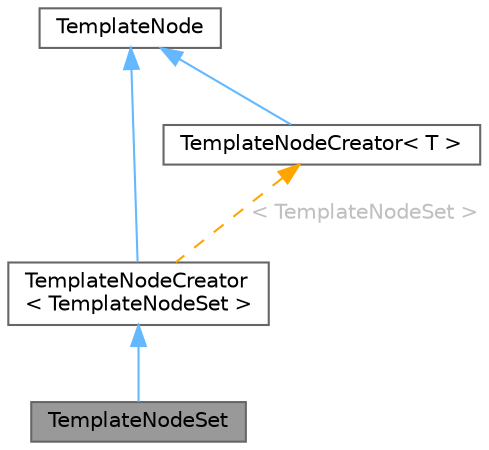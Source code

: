 digraph "TemplateNodeSet"
{
 // INTERACTIVE_SVG=YES
 // LATEX_PDF_SIZE
  bgcolor="transparent";
  edge [fontname=Helvetica,fontsize=10,labelfontname=Helvetica,labelfontsize=10];
  node [fontname=Helvetica,fontsize=10,shape=box,height=0.2,width=0.4];
  Node1 [id="Node000001",label="TemplateNodeSet",height=0.2,width=0.4,color="gray40", fillcolor="grey60", style="filled", fontcolor="black",tooltip="Class representing an 'set' tag in a template."];
  Node2 -> Node1 [id="edge1_Node000001_Node000002",dir="back",color="steelblue1",style="solid"];
  Node2 [id="Node000002",label="TemplateNodeCreator\l\< TemplateNodeSet \>",height=0.2,width=0.4,color="gray40", fillcolor="white", style="filled",URL="$d8/d78/class_template_node_creator.html",tooltip=" "];
  Node3 -> Node2 [id="edge2_Node000002_Node000003",dir="back",color="steelblue1",style="solid"];
  Node3 [id="Node000003",label="TemplateNode",height=0.2,width=0.4,color="gray40", fillcolor="white", style="filled",URL="$d6/d53/class_template_node.html",tooltip="Base class of all nodes in a template's AST."];
  Node4 -> Node2 [id="edge3_Node000002_Node000004",dir="back",color="orange",style="dashed",label=" \< TemplateNodeSet \>",fontcolor="grey" ];
  Node4 [id="Node000004",label="TemplateNodeCreator\< T \>",height=0.2,width=0.4,color="gray40", fillcolor="white", style="filled",URL="$d8/d78/class_template_node_creator.html",tooltip="Helper class for creating template AST tag nodes and returning the template for a given node."];
  Node3 -> Node4 [id="edge4_Node000004_Node000003",dir="back",color="steelblue1",style="solid"];
}
